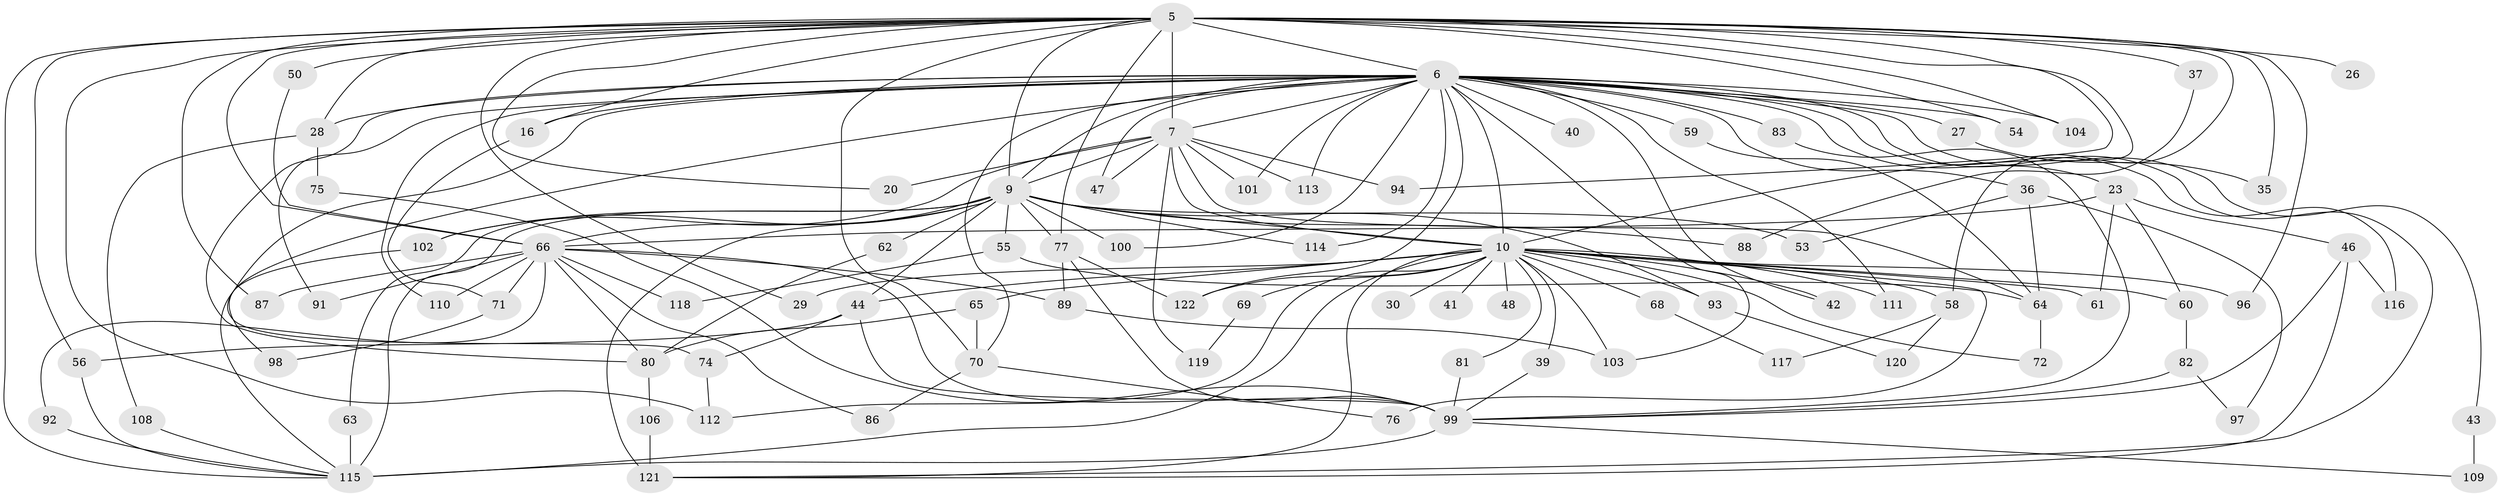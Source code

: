 // original degree distribution, {28: 0.00819672131147541, 14: 0.00819672131147541, 20: 0.00819672131147541, 22: 0.01639344262295082, 23: 0.01639344262295082, 32: 0.00819672131147541, 13: 0.00819672131147541, 16: 0.00819672131147541, 8: 0.00819672131147541, 3: 0.21311475409836064, 6: 0.040983606557377046, 4: 0.09016393442622951, 7: 0.01639344262295082, 9: 0.01639344262295082, 2: 0.5245901639344263, 5: 0.00819672131147541}
// Generated by graph-tools (version 1.1) at 2025/47/03/04/25 21:47:17]
// undirected, 85 vertices, 170 edges
graph export_dot {
graph [start="1"]
  node [color=gray90,style=filled];
  5 [super="+3"];
  6 [super="+4"];
  7 [super="+2"];
  9 [super="+8"];
  10 [super="+1"];
  16;
  20;
  23 [super="+13"];
  26;
  27;
  28;
  29;
  30;
  35;
  36;
  37;
  39;
  40;
  41;
  42;
  43;
  44;
  46;
  47;
  48;
  50;
  53;
  54;
  55 [super="+33"];
  56 [super="+49"];
  58;
  59;
  60 [super="+57"];
  61;
  62;
  63;
  64 [super="+21"];
  65;
  66 [super="+34+31"];
  68;
  69;
  70 [super="+52"];
  71;
  72;
  74;
  75;
  76;
  77 [super="+15+45"];
  80 [super="+51"];
  81;
  82;
  83;
  86;
  87;
  88;
  89;
  91;
  92;
  93;
  94;
  96;
  97;
  98;
  99 [super="+22+67"];
  100;
  101;
  102 [super="+78"];
  103 [super="+12"];
  104;
  106;
  108;
  109 [super="+85"];
  110;
  111 [super="+105"];
  112 [super="+24"];
  113;
  114;
  115 [super="+107+95"];
  116;
  117;
  118;
  119;
  120;
  121 [super="+79+84"];
  122 [super="+17"];
  5 -- 6 [weight=4];
  5 -- 7 [weight=4];
  5 -- 9 [weight=4];
  5 -- 10 [weight=4];
  5 -- 20;
  5 -- 26 [weight=2];
  5 -- 28;
  5 -- 37 [weight=2];
  5 -- 54;
  5 -- 58;
  5 -- 77 [weight=2];
  5 -- 94;
  5 -- 104;
  5 -- 16;
  5 -- 87;
  5 -- 29;
  5 -- 96;
  5 -- 35;
  5 -- 50;
  5 -- 115 [weight=3];
  5 -- 112;
  5 -- 66;
  5 -- 70;
  5 -- 56;
  6 -- 7 [weight=4];
  6 -- 9 [weight=4];
  6 -- 10 [weight=4];
  6 -- 23 [weight=2];
  6 -- 27 [weight=2];
  6 -- 36;
  6 -- 40 [weight=2];
  6 -- 42;
  6 -- 43 [weight=2];
  6 -- 47;
  6 -- 54;
  6 -- 59 [weight=2];
  6 -- 74;
  6 -- 91;
  6 -- 100;
  6 -- 101;
  6 -- 104;
  6 -- 110;
  6 -- 111 [weight=2];
  6 -- 113;
  6 -- 114;
  6 -- 116;
  6 -- 16;
  6 -- 80 [weight=2];
  6 -- 83;
  6 -- 28;
  6 -- 98;
  6 -- 122;
  6 -- 103;
  6 -- 70;
  6 -- 121;
  7 -- 9 [weight=4];
  7 -- 10 [weight=4];
  7 -- 47;
  7 -- 94;
  7 -- 102;
  7 -- 119;
  7 -- 101;
  7 -- 113;
  7 -- 20;
  7 -- 64;
  9 -- 10 [weight=4];
  9 -- 53;
  9 -- 55 [weight=2];
  9 -- 88;
  9 -- 66 [weight=4];
  9 -- 77;
  9 -- 93;
  9 -- 100;
  9 -- 44;
  9 -- 114;
  9 -- 62;
  9 -- 63;
  9 -- 115;
  9 -- 102;
  9 -- 121 [weight=3];
  10 -- 29;
  10 -- 30 [weight=2];
  10 -- 41 [weight=2];
  10 -- 42;
  10 -- 44;
  10 -- 58;
  10 -- 60 [weight=2];
  10 -- 68 [weight=2];
  10 -- 69 [weight=2];
  10 -- 65;
  10 -- 72;
  10 -- 76;
  10 -- 81;
  10 -- 93;
  10 -- 96;
  10 -- 39;
  10 -- 48;
  10 -- 61;
  10 -- 111;
  10 -- 115 [weight=4];
  10 -- 103;
  10 -- 122;
  10 -- 112;
  10 -- 121;
  16 -- 71;
  23 -- 61;
  23 -- 60;
  23 -- 46;
  23 -- 66;
  27 -- 35;
  28 -- 75;
  28 -- 108;
  36 -- 53;
  36 -- 97;
  36 -- 64;
  37 -- 88;
  39 -- 99;
  43 -- 109 [weight=2];
  44 -- 74;
  44 -- 99;
  44 -- 56;
  46 -- 116;
  46 -- 99;
  46 -- 121;
  50 -- 66;
  55 -- 118;
  55 -- 64;
  56 -- 115;
  58 -- 117;
  58 -- 120;
  59 -- 64;
  60 -- 82;
  62 -- 80;
  63 -- 115;
  64 -- 72;
  65 -- 70;
  65 -- 80;
  66 -- 87;
  66 -- 71;
  66 -- 110;
  66 -- 89;
  66 -- 91;
  66 -- 92;
  66 -- 99;
  66 -- 80;
  66 -- 118;
  66 -- 86;
  68 -- 117;
  69 -- 119;
  70 -- 76;
  70 -- 86;
  71 -- 98;
  74 -- 112;
  75 -- 99;
  77 -- 89;
  77 -- 122;
  77 -- 99 [weight=2];
  80 -- 106;
  81 -- 99;
  82 -- 97;
  82 -- 99;
  83 -- 99;
  89 -- 103;
  92 -- 115;
  93 -- 120;
  99 -- 115 [weight=2];
  99 -- 109;
  102 -- 115;
  106 -- 121;
  108 -- 115;
}
